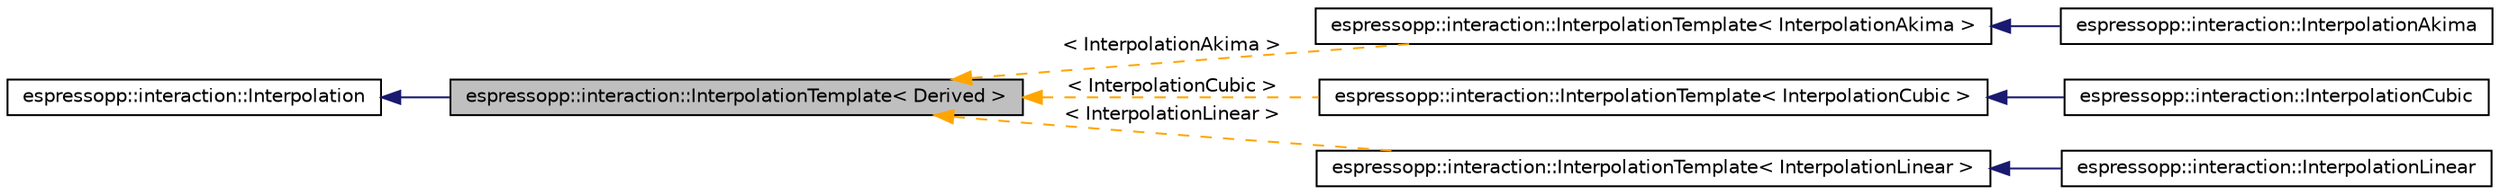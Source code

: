 digraph G
{
  edge [fontname="Helvetica",fontsize="10",labelfontname="Helvetica",labelfontsize="10"];
  node [fontname="Helvetica",fontsize="10",shape=record];
  rankdir="LR";
  Node1 [label="espressopp::interaction::InterpolationTemplate\< Derived \>",height=0.2,width=0.4,color="black", fillcolor="grey75", style="filled" fontcolor="black"];
  Node2 -> Node1 [dir="back",color="midnightblue",fontsize="10",style="solid",fontname="Helvetica"];
  Node2 [label="espressopp::interaction::Interpolation",height=0.2,width=0.4,color="black", fillcolor="white", style="filled",URL="$classespressopp_1_1interaction_1_1Interpolation.html"];
  Node1 -> Node3 [dir="back",color="orange",fontsize="10",style="dashed",label=" \< InterpolationAkima \>" ,fontname="Helvetica"];
  Node3 [label="espressopp::interaction::InterpolationTemplate\< InterpolationAkima \>",height=0.2,width=0.4,color="black", fillcolor="white", style="filled",URL="$classespressopp_1_1interaction_1_1InterpolationTemplate.html"];
  Node3 -> Node4 [dir="back",color="midnightblue",fontsize="10",style="solid",fontname="Helvetica"];
  Node4 [label="espressopp::interaction::InterpolationAkima",height=0.2,width=0.4,color="black", fillcolor="white", style="filled",URL="$classespressopp_1_1interaction_1_1InterpolationAkima.html"];
  Node1 -> Node5 [dir="back",color="orange",fontsize="10",style="dashed",label=" \< InterpolationCubic \>" ,fontname="Helvetica"];
  Node5 [label="espressopp::interaction::InterpolationTemplate\< InterpolationCubic \>",height=0.2,width=0.4,color="black", fillcolor="white", style="filled",URL="$classespressopp_1_1interaction_1_1InterpolationTemplate.html"];
  Node5 -> Node6 [dir="back",color="midnightblue",fontsize="10",style="solid",fontname="Helvetica"];
  Node6 [label="espressopp::interaction::InterpolationCubic",height=0.2,width=0.4,color="black", fillcolor="white", style="filled",URL="$classespressopp_1_1interaction_1_1InterpolationCubic.html"];
  Node1 -> Node7 [dir="back",color="orange",fontsize="10",style="dashed",label=" \< InterpolationLinear \>" ,fontname="Helvetica"];
  Node7 [label="espressopp::interaction::InterpolationTemplate\< InterpolationLinear \>",height=0.2,width=0.4,color="black", fillcolor="white", style="filled",URL="$classespressopp_1_1interaction_1_1InterpolationTemplate.html"];
  Node7 -> Node8 [dir="back",color="midnightblue",fontsize="10",style="solid",fontname="Helvetica"];
  Node8 [label="espressopp::interaction::InterpolationLinear",height=0.2,width=0.4,color="black", fillcolor="white", style="filled",URL="$classespressopp_1_1interaction_1_1InterpolationLinear.html"];
}
